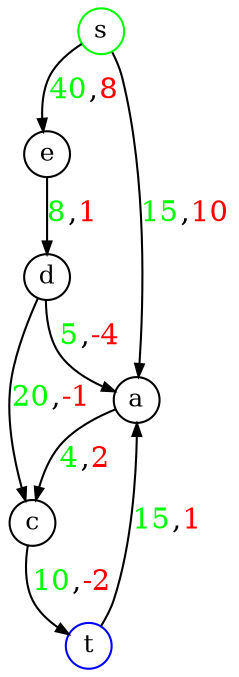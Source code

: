 digraph Gv2{
              graph [nodesep="0.3", ranksep="0.3",fontsize=12]
              node [shape=circle,fixedsize=true,width=.3,height=.3,fontsize=12]
              edge [arrowsize=0.6]

              s -> e [label = <<font color="green">40</font>,<font color="red">8</font>>]
              s -> a [label = <<font color="green">15</font>,<font color="red">10</font>>]
              e -> d [label = <<font color="green">8</font>,<font color="red">1</font>>]
              d -> a [label = <<font color="green">5</font>,<font color="red">-4</font>>]
              d -> c [label = <<font color="green">20</font>,<font color="red">-1</font>>]
              a -> c [label = <<font color="green">4</font>,<font color="red">2</font>>]
              c -> t [label = <<font color="green">10</font>,<font color="red">-2</font>>]
              t -> a [label = <<font color="green">15</font>,<font color="red">1</font>>]

              s [label="s",color=green]
              e [label="e"]
              a [label="a"]
              d [label="d"]
              c [label="c"]
              t [label="t",color=blue]
}